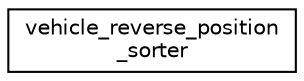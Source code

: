digraph "Graphical Class Hierarchy"
{
  edge [fontname="Helvetica",fontsize="10",labelfontname="Helvetica",labelfontsize="10"];
  node [fontname="Helvetica",fontsize="10",shape=record];
  rankdir="LR";
  Node0 [label="vehicle_reverse_position\l_sorter",height=0.2,width=0.4,color="black", fillcolor="white", style="filled",URL="$d5/d7b/classvehicle__reverse__position__sorter.html",tooltip="Sorts vehicles by their position (ascending) "];
}

